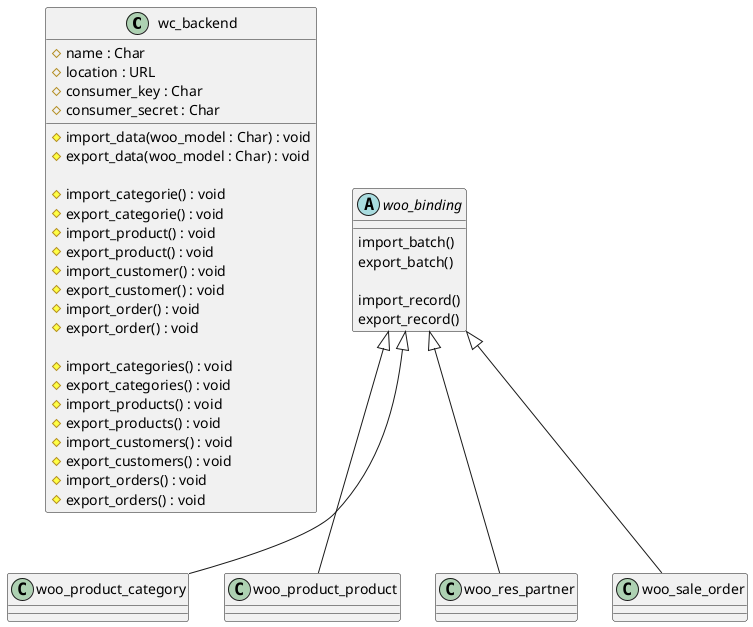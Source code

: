 @startuml
class wc_backend {
  #name : Char
  #location : URL
  #consumer_key : Char
  #consumer_secret : Char

  #import_data(woo_model : Char) : void
  #export_data(woo_model : Char) : void

  #import_categorie() : void
  #export_categorie() : void
  #import_product() : void
  #export_product() : void
  #import_customer() : void
  #export_customer() : void
  #import_order() : void
  #export_order() : void

  #import_categories() : void
  #export_categories() : void
  #import_products() : void
  #export_products() : void
  #import_customers() : void
  #export_customers() : void
  #import_orders() : void
  #export_orders() : void
}

abstract woo_binding{
  import_batch()
  export_batch()

  import_record()
  export_record()
}

class woo_product_category{

}
class woo_product_product{

}
class woo_res_partner{

}
class woo_sale_order{

}

woo_binding <|-- woo_product_category
woo_binding <|-- woo_product_product
woo_binding <|-- woo_res_partner
woo_binding <|-- woo_sale_order

@enduml
